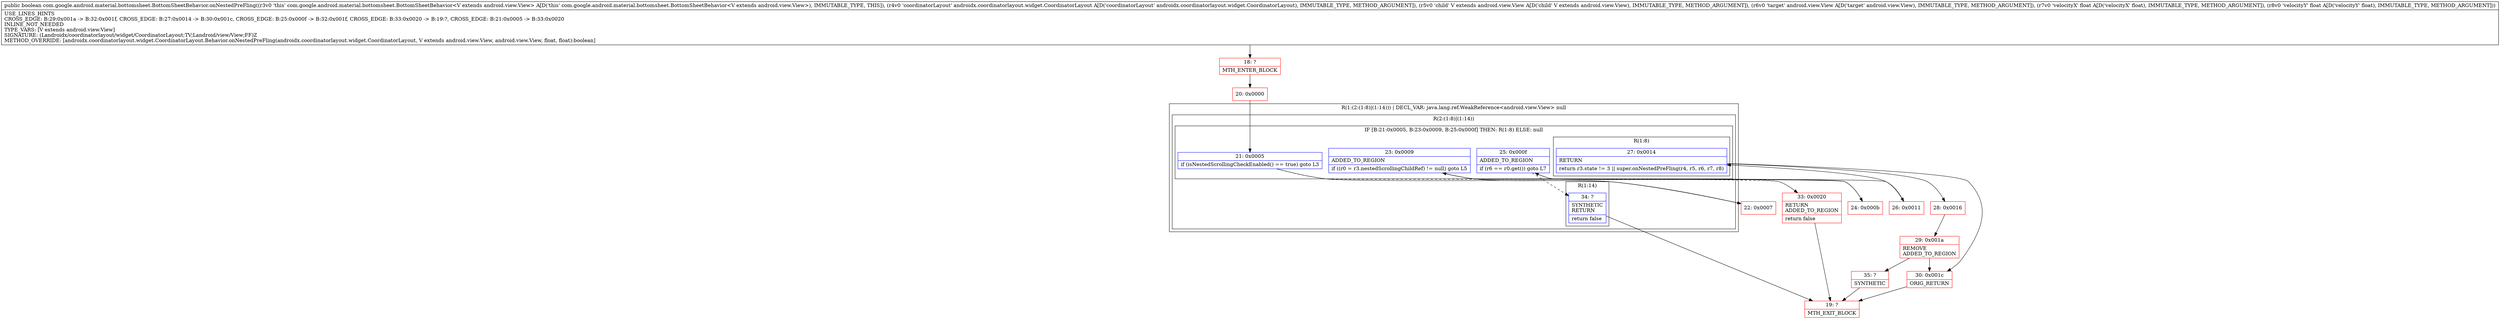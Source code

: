 digraph "CFG forcom.google.android.material.bottomsheet.BottomSheetBehavior.onNestedPreFling(Landroidx\/coordinatorlayout\/widget\/CoordinatorLayout;Landroid\/view\/View;Landroid\/view\/View;FF)Z" {
subgraph cluster_Region_1588535389 {
label = "R(1:(2:(1:8)|(1:14))) | DECL_VAR: java.lang.ref.WeakReference\<android.view.View\> null\l";
node [shape=record,color=blue];
subgraph cluster_Region_1412154738 {
label = "R(2:(1:8)|(1:14))";
node [shape=record,color=blue];
subgraph cluster_IfRegion_290101336 {
label = "IF [B:21:0x0005, B:23:0x0009, B:25:0x000f] THEN: R(1:8) ELSE: null";
node [shape=record,color=blue];
Node_21 [shape=record,label="{21\:\ 0x0005|if (isNestedScrollingCheckEnabled() == true) goto L3\l}"];
Node_23 [shape=record,label="{23\:\ 0x0009|ADDED_TO_REGION\l|if ((r0 = r3.nestedScrollingChildRef) != null) goto L5\l}"];
Node_25 [shape=record,label="{25\:\ 0x000f|ADDED_TO_REGION\l|if (r6 == r0.get()) goto L7\l}"];
subgraph cluster_Region_1086202318 {
label = "R(1:8)";
node [shape=record,color=blue];
Node_27 [shape=record,label="{27\:\ 0x0014|RETURN\l|return r3.state != 3 \|\| super.onNestedPreFling(r4, r5, r6, r7, r8)\l}"];
}
}
subgraph cluster_Region_1739873356 {
label = "R(1:14)";
node [shape=record,color=blue];
Node_34 [shape=record,label="{34\:\ ?|SYNTHETIC\lRETURN\l|return false\l}"];
}
}
}
Node_18 [shape=record,color=red,label="{18\:\ ?|MTH_ENTER_BLOCK\l}"];
Node_20 [shape=record,color=red,label="{20\:\ 0x0000}"];
Node_22 [shape=record,color=red,label="{22\:\ 0x0007}"];
Node_24 [shape=record,color=red,label="{24\:\ 0x000b}"];
Node_26 [shape=record,color=red,label="{26\:\ 0x0011}"];
Node_28 [shape=record,color=red,label="{28\:\ 0x0016}"];
Node_29 [shape=record,color=red,label="{29\:\ 0x001a|REMOVE\lADDED_TO_REGION\l}"];
Node_35 [shape=record,color=red,label="{35\:\ ?|SYNTHETIC\l}"];
Node_19 [shape=record,color=red,label="{19\:\ ?|MTH_EXIT_BLOCK\l}"];
Node_30 [shape=record,color=red,label="{30\:\ 0x001c|ORIG_RETURN\l}"];
Node_33 [shape=record,color=red,label="{33\:\ 0x0020|RETURN\lADDED_TO_REGION\l|return false\l}"];
MethodNode[shape=record,label="{public boolean com.google.android.material.bottomsheet.BottomSheetBehavior.onNestedPreFling((r3v0 'this' com.google.android.material.bottomsheet.BottomSheetBehavior\<V extends android.view.View\> A[D('this' com.google.android.material.bottomsheet.BottomSheetBehavior\<V extends android.view.View\>), IMMUTABLE_TYPE, THIS]), (r4v0 'coordinatorLayout' androidx.coordinatorlayout.widget.CoordinatorLayout A[D('coordinatorLayout' androidx.coordinatorlayout.widget.CoordinatorLayout), IMMUTABLE_TYPE, METHOD_ARGUMENT]), (r5v0 'child' V extends android.view.View A[D('child' V extends android.view.View), IMMUTABLE_TYPE, METHOD_ARGUMENT]), (r6v0 'target' android.view.View A[D('target' android.view.View), IMMUTABLE_TYPE, METHOD_ARGUMENT]), (r7v0 'velocityX' float A[D('velocityX' float), IMMUTABLE_TYPE, METHOD_ARGUMENT]), (r8v0 'velocityY' float A[D('velocityY' float), IMMUTABLE_TYPE, METHOD_ARGUMENT]))  | USE_LINES_HINTS\lCROSS_EDGE: B:29:0x001a \-\> B:32:0x001f, CROSS_EDGE: B:27:0x0014 \-\> B:30:0x001c, CROSS_EDGE: B:25:0x000f \-\> B:32:0x001f, CROSS_EDGE: B:33:0x0020 \-\> B:19:?, CROSS_EDGE: B:21:0x0005 \-\> B:33:0x0020\lINLINE_NOT_NEEDED\lTYPE_VARS: [V extends android.view.View]\lSIGNATURE: (Landroidx\/coordinatorlayout\/widget\/CoordinatorLayout;TV;Landroid\/view\/View;FF)Z\lMETHOD_OVERRIDE: [androidx.coordinatorlayout.widget.CoordinatorLayout.Behavior.onNestedPreFling(androidx.coordinatorlayout.widget.CoordinatorLayout, V extends android.view.View, android.view.View, float, float):boolean]\l}"];
MethodNode -> Node_18;Node_21 -> Node_22;
Node_21 -> Node_33[style=dashed];
Node_23 -> Node_24;
Node_23 -> Node_33[style=dashed];
Node_25 -> Node_26;
Node_25 -> Node_34[style=dashed];
Node_27 -> Node_28;
Node_27 -> Node_30;
Node_34 -> Node_19;
Node_18 -> Node_20;
Node_20 -> Node_21;
Node_22 -> Node_23;
Node_24 -> Node_25;
Node_26 -> Node_27;
Node_28 -> Node_29;
Node_29 -> Node_30;
Node_29 -> Node_35;
Node_35 -> Node_19;
Node_30 -> Node_19;
Node_33 -> Node_19;
}

